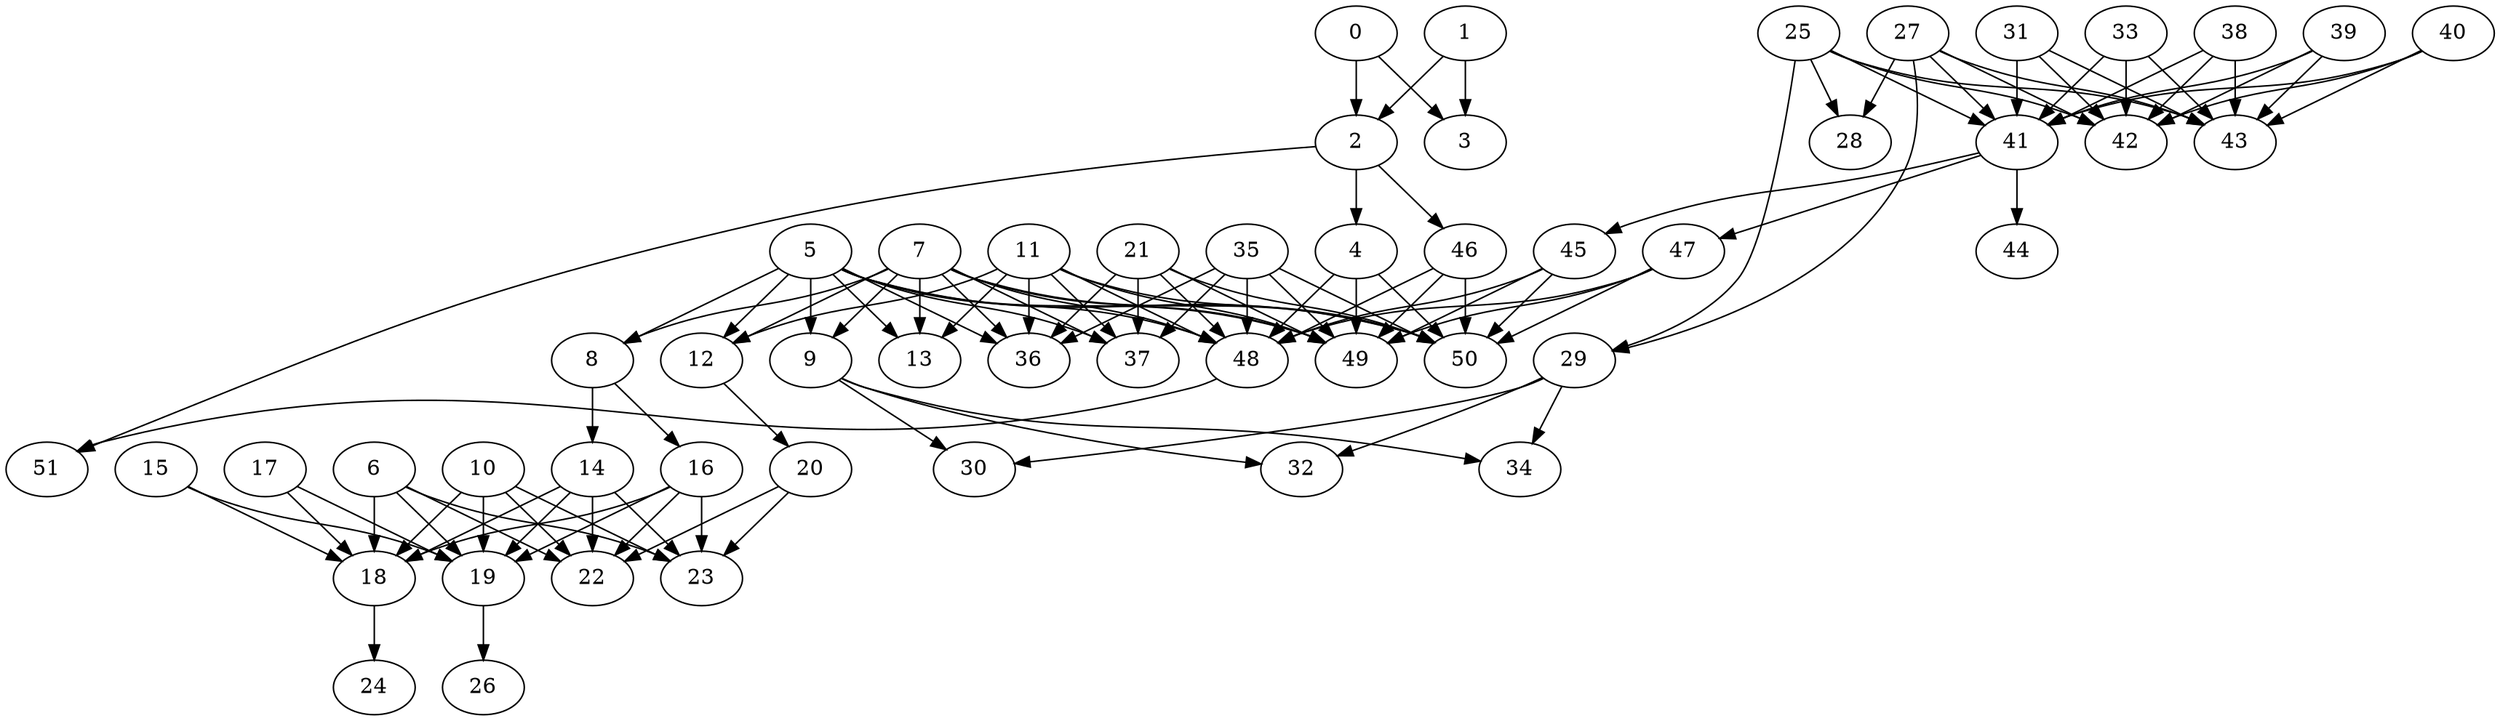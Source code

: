 /* Created by igraph 0.10.15 */
digraph {
  0 [
    Visited=1
    Line=94387332132240
  ];
  1 [
    Visited=1
    Line=94387332132944
  ];
  2 [
    Visited=1
    Line=94387332133296
  ];
  3 [
    Visited=1
    Line=94387332133696
  ];
  4 [
    Visited=1
    Line=94387332135600
  ];
  5 [
    Visited=1
    Line=94387332135952
  ];
  6 [
    Visited=1
    Line=94387332136304
  ];
  7 [
    Visited=1
    Line=94387332136656
  ];
  8 [
    Visited=1
    Line=94387332137008
  ];
  9 [
    Visited=1
    Line=94387332137408
  ];
  10 [
    Visited=1
    Line=94387332137808
  ];
  11 [
    Visited=1
    Line=94387332138160
  ];
  12 [
    Visited=1
    Line=94387332138512
  ];
  13 [
    Visited=1
    Line=94387332138912
  ];
  14 [
    Visited=1
    Line=94387332139312
  ];
  15 [
    Visited=1
    Line=94387332139664
  ];
  16 [
    Visited=1
    Line=94387332140016
  ];
  17 [
    Visited=1
    Line=94387332140368
  ];
  18 [
    Visited=1
    Line=94387332140720
  ];
  19 [
    Visited=1
    Line=94387332141120
  ];
  20 [
    Visited=1
    Line=94387332141520
  ];
  21 [
    Visited=1
    Line=94387332141872
  ];
  22 [
    Visited=1
    Line=94387332142224
  ];
  23 [
    Visited=1
    Line=94387332142624
  ];
  24 [
    Visited=1
    Line=94387332143024
  ];
  25 [
    Visited=1
    Line=94387332143376
  ];
  26 [
    Visited=1
    Line=94387332143728
  ];
  27 [
    Visited=1
    Line=94387332144080
  ];
  28 [
    Visited=1
    Line=94387332144432
  ];
  29 [
    Visited=1
    Line=94387332144832
  ];
  30 [
    Visited=1
    Line=94387332145232
  ];
  31 [
    Visited=1
    Line=94387332145584
  ];
  32 [
    Visited=1
    Line=94387332145936
  ];
  33 [
    Visited=1
    Line=94387332146288
  ];
  34 [
    Visited=1
    Line=94387332146640
  ];
  35 [
    Visited=1
    Line=94387332149200
  ];
  36 [
    Visited=1
    Line=94387332149552
  ];
  37 [
    Visited=1
    Line=94387332149904
  ];
  38 [
    Visited=1
    Line=94387332150960
  ];
  39 [
    Visited=1
    Line=94387332151664
  ];
  40 [
    Visited=1
    Line=94387332152016
  ];
  41 [
    Visited=1
    Line=94387332152368
  ];
  42 [
    Visited=1
    Line=94387332152768
  ];
  43 [
    Visited=1
    Line=94387332153168
  ];
  44 [
    Visited=1
    Line=94387332153568
  ];
  45 [
    Visited=1
    Line=94387332153920
  ];
  46 [
    Visited=1
    Line=94387332154272
  ];
  47 [
    Visited=1
    Line=94387332154624
  ];
  48 [
    Visited=1
    Line=94387332154976
  ];
  49 [
    Visited=1
    Line=94387332155376
  ];
  50 [
    Visited=1
    Line=94387332155776
  ];
  51 [
    Visited=1
    Line=94387332156176
  ];

  0 -> 2;
  0 -> 3;
  1 -> 2;
  1 -> 3;
  2 -> 4;
  2 -> 46;
  2 -> 51;
  4 -> 48;
  4 -> 49;
  4 -> 50;
  5 -> 8;
  5 -> 9;
  5 -> 12;
  5 -> 13;
  5 -> 36;
  5 -> 37;
  5 -> 48;
  5 -> 49;
  5 -> 50;
  6 -> 18;
  6 -> 19;
  6 -> 22;
  6 -> 23;
  7 -> 8;
  7 -> 9;
  7 -> 12;
  7 -> 13;
  7 -> 36;
  7 -> 37;
  7 -> 48;
  7 -> 49;
  7 -> 50;
  8 -> 14;
  8 -> 16;
  9 -> 30;
  9 -> 32;
  9 -> 34;
  10 -> 18;
  10 -> 19;
  10 -> 22;
  10 -> 23;
  11 -> 12;
  11 -> 13;
  11 -> 36;
  11 -> 37;
  11 -> 48;
  11 -> 49;
  11 -> 50;
  12 -> 20;
  14 -> 18;
  14 -> 19;
  14 -> 22;
  14 -> 23;
  15 -> 18;
  15 -> 19;
  16 -> 18;
  16 -> 19;
  16 -> 22;
  16 -> 23;
  17 -> 18;
  17 -> 19;
  18 -> 24;
  19 -> 26;
  20 -> 22;
  20 -> 23;
  21 -> 36;
  21 -> 37;
  21 -> 48;
  21 -> 49;
  21 -> 50;
  25 -> 28;
  25 -> 29;
  25 -> 41;
  25 -> 42;
  25 -> 43;
  27 -> 28;
  27 -> 29;
  27 -> 41;
  27 -> 42;
  27 -> 43;
  29 -> 30;
  29 -> 32;
  29 -> 34;
  31 -> 41;
  31 -> 42;
  31 -> 43;
  33 -> 41;
  33 -> 42;
  33 -> 43;
  35 -> 36;
  35 -> 37;
  35 -> 48;
  35 -> 49;
  35 -> 50;
  38 -> 41;
  38 -> 42;
  38 -> 43;
  39 -> 41;
  39 -> 42;
  39 -> 43;
  40 -> 41;
  40 -> 42;
  40 -> 43;
  41 -> 44;
  41 -> 45;
  41 -> 47;
  45 -> 48;
  45 -> 49;
  45 -> 50;
  46 -> 48;
  46 -> 49;
  46 -> 50;
  47 -> 48;
  47 -> 49;
  47 -> 50;
  48 -> 51;
}
